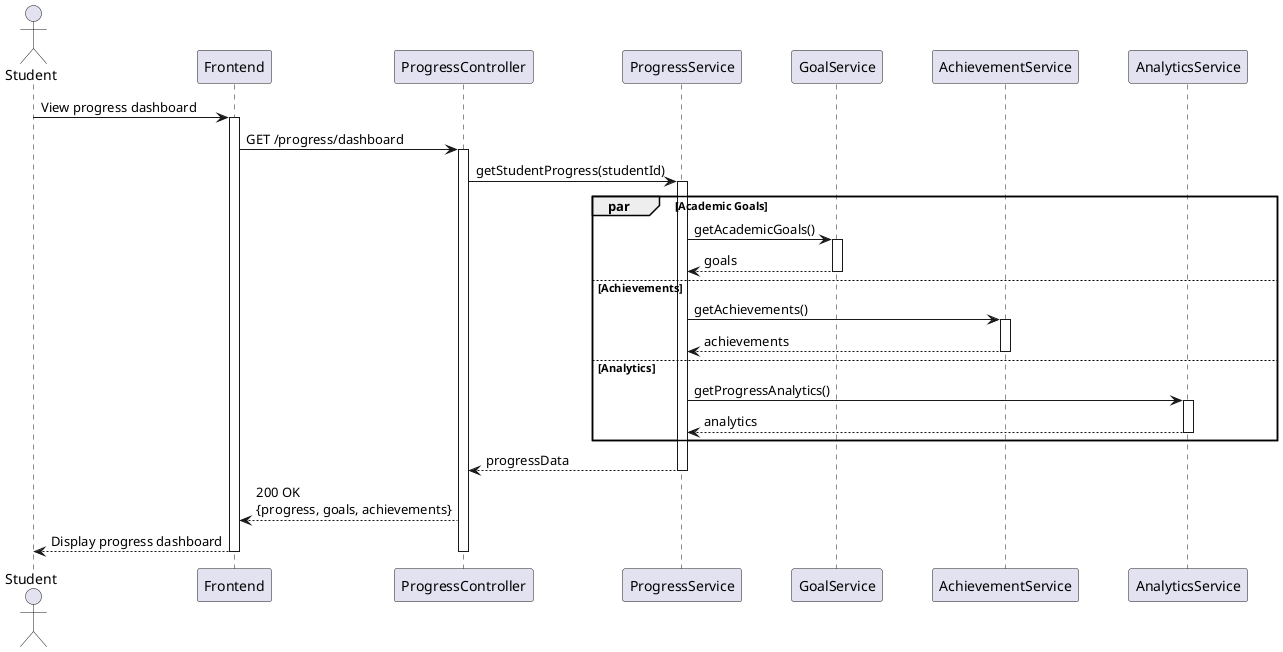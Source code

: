 @startuml Progress Tracking Sequence

skinparam ParticipantPadding 20
skinparam BoxPadding 10
skinparam SequenceGroupBodyBackgroundColor transparent

actor Student
participant "Frontend" as UI
participant ProgressController
participant ProgressService
participant GoalService
participant AchievementService
participant AnalyticsService

Student -> UI: View progress dashboard
activate UI

UI -> ProgressController: GET /progress/dashboard
activate ProgressController

ProgressController -> ProgressService: getStudentProgress(studentId)
activate ProgressService

par Academic Goals
    ProgressService -> GoalService: getAcademicGoals()
    activate GoalService
    GoalService --> ProgressService: goals
    deactivate GoalService
else Achievements
    ProgressService -> AchievementService: getAchievements()
    activate AchievementService
    AchievementService --> ProgressService: achievements
    deactivate AchievementService
else Analytics
    ProgressService -> AnalyticsService: getProgressAnalytics()
    activate AnalyticsService
    AnalyticsService --> ProgressService: analytics
    deactivate AnalyticsService
end

ProgressService --> ProgressController: progressData
deactivate ProgressService

ProgressController --> UI: 200 OK\n{progress, goals, achievements}
UI --> Student: Display progress dashboard

deactivate ProgressController
deactivate UI

@enduml 